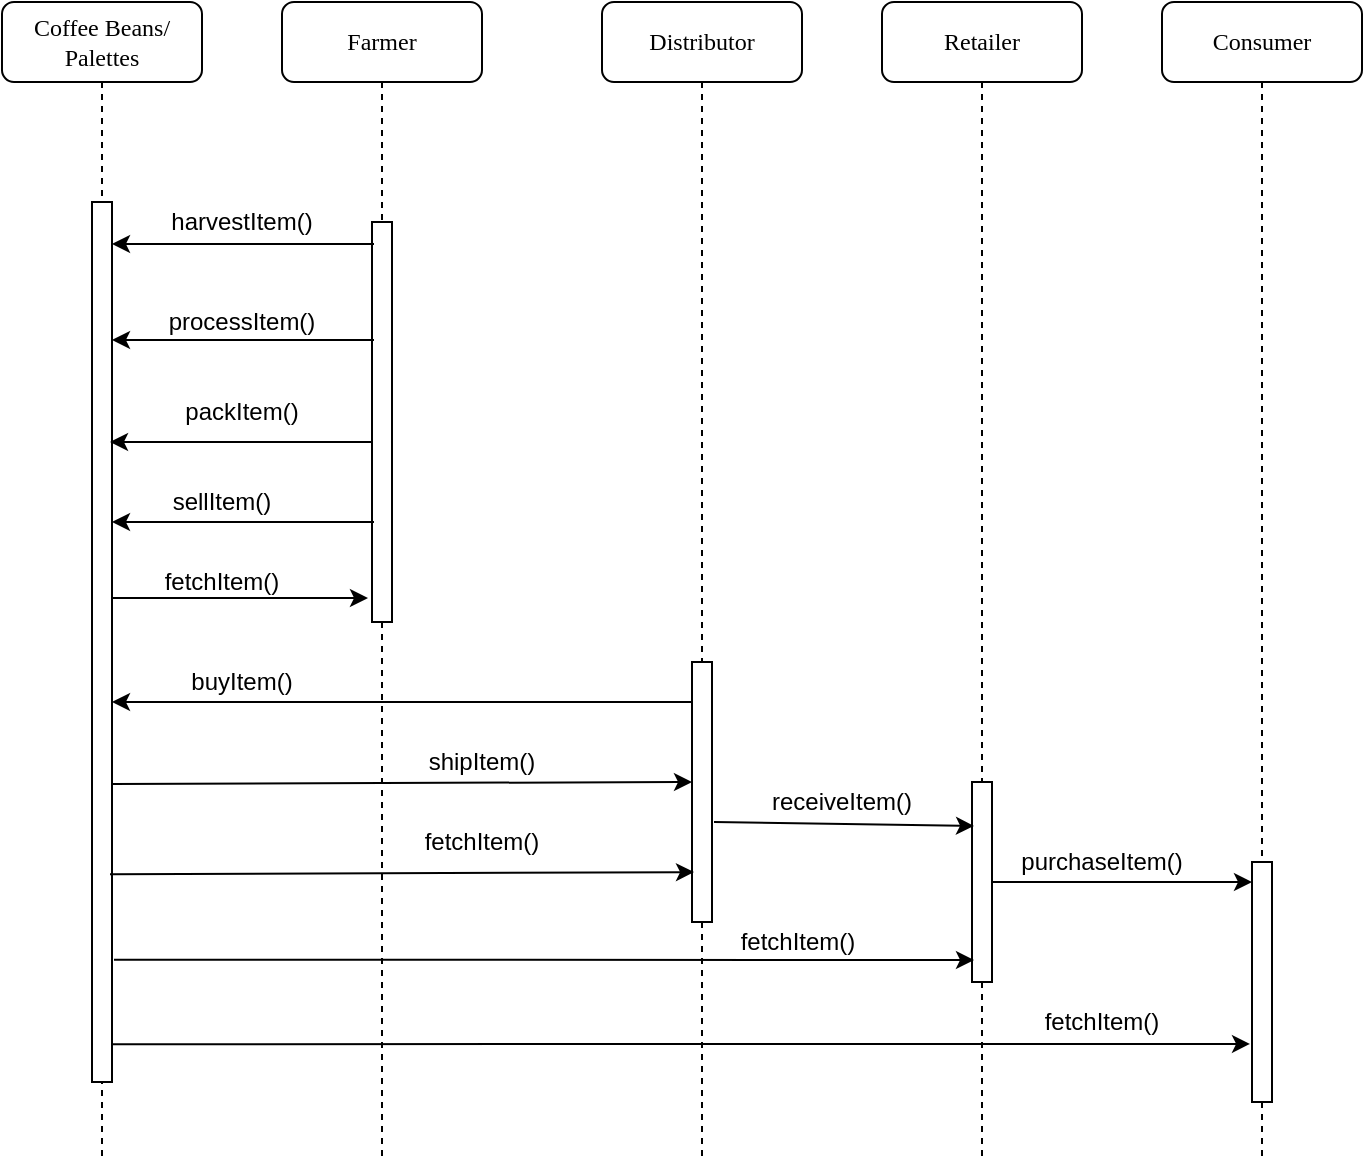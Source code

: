 <mxfile version="10.6.1" type="device"><diagram name="Page-1" id="13e1069c-82ec-6db2-03f1-153e76fe0fe0"><mxGraphModel dx="737" dy="429" grid="1" gridSize="10" guides="1" tooltips="1" connect="1" arrows="1" fold="1" page="1" pageScale="1" pageWidth="1100" pageHeight="850" background="#ffffff" math="0" shadow="0"><root><mxCell id="0"/><mxCell id="1" parent="0"/><mxCell id="7baba1c4bc27f4b0-2" value="Farmer" style="shape=umlLifeline;perimeter=lifelinePerimeter;whiteSpace=wrap;html=1;container=1;collapsible=0;recursiveResize=0;outlineConnect=0;rounded=1;shadow=0;comic=0;labelBackgroundColor=none;strokeColor=#000000;strokeWidth=1;fillColor=#FFFFFF;fontFamily=Verdana;fontSize=12;fontColor=#000000;align=center;" parent="1" vertex="1"><mxGeometry x="240" y="80" width="100" height="580" as="geometry"/></mxCell><mxCell id="7baba1c4bc27f4b0-10" value="" style="html=1;points=[];perimeter=orthogonalPerimeter;rounded=0;shadow=0;comic=0;labelBackgroundColor=none;strokeColor=#000000;strokeWidth=1;fillColor=#FFFFFF;fontFamily=Verdana;fontSize=12;fontColor=#000000;align=center;" parent="7baba1c4bc27f4b0-2" vertex="1"><mxGeometry x="45" y="110" width="10" height="200" as="geometry"/></mxCell><mxCell id="acBQnP3UPs0_NCP8_C-I-33" value="fetchItem()" style="text;html=1;strokeColor=none;fillColor=none;align=center;verticalAlign=middle;whiteSpace=wrap;rounded=0;" vertex="1" parent="7baba1c4bc27f4b0-2"><mxGeometry x="80" y="410" width="40" height="20" as="geometry"/></mxCell><mxCell id="7baba1c4bc27f4b0-3" value="Distributor" style="shape=umlLifeline;perimeter=lifelinePerimeter;whiteSpace=wrap;html=1;container=1;collapsible=0;recursiveResize=0;outlineConnect=0;rounded=1;shadow=0;comic=0;labelBackgroundColor=none;strokeColor=#000000;strokeWidth=1;fillColor=#FFFFFF;fontFamily=Verdana;fontSize=12;fontColor=#000000;align=center;" parent="1" vertex="1"><mxGeometry x="400" y="80" width="100" height="580" as="geometry"/></mxCell><mxCell id="7baba1c4bc27f4b0-13" value="" style="html=1;points=[];perimeter=orthogonalPerimeter;rounded=0;shadow=0;comic=0;labelBackgroundColor=none;strokeColor=#000000;strokeWidth=1;fillColor=#FFFFFF;fontFamily=Verdana;fontSize=12;fontColor=#000000;align=center;" parent="7baba1c4bc27f4b0-3" vertex="1"><mxGeometry x="45" y="330" width="10" height="130" as="geometry"/></mxCell><mxCell id="7baba1c4bc27f4b0-4" value="Retailer" style="shape=umlLifeline;perimeter=lifelinePerimeter;whiteSpace=wrap;html=1;container=1;collapsible=0;recursiveResize=0;outlineConnect=0;rounded=1;shadow=0;comic=0;labelBackgroundColor=none;strokeColor=#000000;strokeWidth=1;fillColor=#FFFFFF;fontFamily=Verdana;fontSize=12;fontColor=#000000;align=center;" parent="1" vertex="1"><mxGeometry x="540" y="80" width="100" height="580" as="geometry"/></mxCell><mxCell id="7baba1c4bc27f4b0-5" value="Consumer" style="shape=umlLifeline;perimeter=lifelinePerimeter;whiteSpace=wrap;html=1;container=1;collapsible=0;recursiveResize=0;outlineConnect=0;rounded=1;shadow=0;comic=0;labelBackgroundColor=none;strokeColor=#000000;strokeWidth=1;fillColor=#FFFFFF;fontFamily=Verdana;fontSize=12;fontColor=#000000;align=center;" parent="1" vertex="1"><mxGeometry x="680" y="80" width="100" height="580" as="geometry"/></mxCell><mxCell id="7baba1c4bc27f4b0-19" value="" style="html=1;points=[];perimeter=orthogonalPerimeter;rounded=0;shadow=0;comic=0;labelBackgroundColor=none;strokeColor=#000000;strokeWidth=1;fillColor=#FFFFFF;fontFamily=Verdana;fontSize=12;fontColor=#000000;align=center;" parent="7baba1c4bc27f4b0-5" vertex="1"><mxGeometry x="45" y="430" width="10" height="120" as="geometry"/></mxCell><mxCell id="7baba1c4bc27f4b0-8" value="Coffee Beans/ Palettes" style="shape=umlLifeline;perimeter=lifelinePerimeter;whiteSpace=wrap;html=1;container=1;collapsible=0;recursiveResize=0;outlineConnect=0;rounded=1;shadow=0;comic=0;labelBackgroundColor=none;strokeColor=#000000;strokeWidth=1;fillColor=#FFFFFF;fontFamily=Verdana;fontSize=12;fontColor=#000000;align=center;" parent="1" vertex="1"><mxGeometry x="100" y="80" width="100" height="580" as="geometry"/></mxCell><mxCell id="7baba1c4bc27f4b0-9" value="" style="html=1;points=[];perimeter=orthogonalPerimeter;rounded=0;shadow=0;comic=0;labelBackgroundColor=none;strokeColor=#000000;strokeWidth=1;fillColor=#FFFFFF;fontFamily=Verdana;fontSize=12;fontColor=#000000;align=center;" parent="7baba1c4bc27f4b0-8" vertex="1"><mxGeometry x="45" y="100" width="10" height="440" as="geometry"/></mxCell><mxCell id="7baba1c4bc27f4b0-16" value="" style="html=1;points=[];perimeter=orthogonalPerimeter;rounded=0;shadow=0;comic=0;labelBackgroundColor=none;strokeColor=#000000;strokeWidth=1;fillColor=#FFFFFF;fontFamily=Verdana;fontSize=12;fontColor=#000000;align=center;" parent="1" vertex="1"><mxGeometry x="585" y="470" width="10" height="100" as="geometry"/></mxCell><mxCell id="acBQnP3UPs0_NCP8_C-I-1" value="" style="endArrow=classic;html=1;" edge="1" parent="1"><mxGeometry width="50" height="50" relative="1" as="geometry"><mxPoint x="286" y="201" as="sourcePoint"/><mxPoint x="155" y="201" as="targetPoint"/></mxGeometry></mxCell><mxCell id="acBQnP3UPs0_NCP8_C-I-2" value="" style="endArrow=classic;html=1;" edge="1" parent="1"><mxGeometry width="50" height="50" relative="1" as="geometry"><mxPoint x="286" y="249" as="sourcePoint"/><mxPoint x="155" y="249" as="targetPoint"/></mxGeometry></mxCell><mxCell id="acBQnP3UPs0_NCP8_C-I-3" value="harvestItem()" style="text;html=1;strokeColor=none;fillColor=none;align=center;verticalAlign=middle;whiteSpace=wrap;rounded=0;" vertex="1" parent="1"><mxGeometry x="200" y="180" width="40" height="20" as="geometry"/></mxCell><mxCell id="acBQnP3UPs0_NCP8_C-I-4" value="" style="endArrow=classic;html=1;" edge="1" parent="1"><mxGeometry width="50" height="50" relative="1" as="geometry"><mxPoint x="285" y="300" as="sourcePoint"/><mxPoint x="154" y="300" as="targetPoint"/></mxGeometry></mxCell><mxCell id="acBQnP3UPs0_NCP8_C-I-5" value="processItem()" style="text;html=1;strokeColor=none;fillColor=none;align=center;verticalAlign=middle;whiteSpace=wrap;rounded=0;" vertex="1" parent="1"><mxGeometry x="200" y="230" width="40" height="20" as="geometry"/></mxCell><mxCell id="acBQnP3UPs0_NCP8_C-I-8" value="packItem()" style="text;html=1;strokeColor=none;fillColor=none;align=center;verticalAlign=middle;whiteSpace=wrap;rounded=0;" vertex="1" parent="1"><mxGeometry x="200" y="275" width="40" height="20" as="geometry"/></mxCell><mxCell id="acBQnP3UPs0_NCP8_C-I-11" value="sellItem()" style="text;html=1;strokeColor=none;fillColor=none;align=center;verticalAlign=middle;whiteSpace=wrap;rounded=0;" vertex="1" parent="1"><mxGeometry x="190" y="320" width="40" height="20" as="geometry"/></mxCell><mxCell id="acBQnP3UPs0_NCP8_C-I-12" value="" style="endArrow=classic;html=1;" edge="1" parent="1"><mxGeometry width="50" height="50" relative="1" as="geometry"><mxPoint x="286" y="340" as="sourcePoint"/><mxPoint x="155" y="340" as="targetPoint"/></mxGeometry></mxCell><mxCell id="acBQnP3UPs0_NCP8_C-I-15" value="" style="endArrow=classic;html=1;entryX=0.1;entryY=0.417;entryDx=0;entryDy=0;entryPerimeter=0;exitX=1.1;exitY=0.548;exitDx=0;exitDy=0;exitPerimeter=0;" edge="1" parent="1"><mxGeometry width="50" height="50" relative="1" as="geometry"><mxPoint x="155" y="471" as="sourcePoint"/><mxPoint x="445" y="470" as="targetPoint"/></mxGeometry></mxCell><mxCell id="acBQnP3UPs0_NCP8_C-I-16" value="shipItem()" style="text;html=1;strokeColor=none;fillColor=none;align=center;verticalAlign=middle;whiteSpace=wrap;rounded=0;" vertex="1" parent="1"><mxGeometry x="320" y="450" width="40" height="20" as="geometry"/></mxCell><mxCell id="acBQnP3UPs0_NCP8_C-I-19" value="" style="edgeStyle=orthogonalEdgeStyle;rounded=0;orthogonalLoop=1;jettySize=auto;html=1;" edge="1" parent="1" source="7baba1c4bc27f4b0-13"><mxGeometry relative="1" as="geometry"><mxPoint x="155" y="430" as="targetPoint"/><Array as="points"><mxPoint x="155" y="430"/></Array></mxGeometry></mxCell><mxCell id="acBQnP3UPs0_NCP8_C-I-22" value="" style="endArrow=classic;html=1;exitX=1.1;exitY=0.615;exitDx=0;exitDy=0;exitPerimeter=0;entryX=0.1;entryY=0.22;entryDx=0;entryDy=0;entryPerimeter=0;" edge="1" parent="1" source="7baba1c4bc27f4b0-13" target="7baba1c4bc27f4b0-16"><mxGeometry width="50" height="50" relative="1" as="geometry"><mxPoint x="460" y="490" as="sourcePoint"/><mxPoint x="590" y="490" as="targetPoint"/><Array as="points"/></mxGeometry></mxCell><mxCell id="acBQnP3UPs0_NCP8_C-I-23" value="receiveItem()" style="text;html=1;strokeColor=none;fillColor=none;align=center;verticalAlign=middle;whiteSpace=wrap;rounded=0;" vertex="1" parent="1"><mxGeometry x="500" y="470" width="40" height="20" as="geometry"/></mxCell><mxCell id="acBQnP3UPs0_NCP8_C-I-26" value="" style="endArrow=classic;html=1;exitX=0.9;exitY=0.8;exitDx=0;exitDy=0;exitPerimeter=0;entryX=-0.1;entryY=0.333;entryDx=0;entryDy=0;entryPerimeter=0;" edge="1" parent="1"><mxGeometry width="50" height="50" relative="1" as="geometry"><mxPoint x="595" y="520" as="sourcePoint"/><mxPoint x="725" y="520" as="targetPoint"/><Array as="points"/></mxGeometry></mxCell><mxCell id="acBQnP3UPs0_NCP8_C-I-27" value="purchaseItem()" style="text;html=1;strokeColor=none;fillColor=none;align=center;verticalAlign=middle;whiteSpace=wrap;rounded=0;" vertex="1" parent="1"><mxGeometry x="630" y="500" width="40" height="20" as="geometry"/></mxCell><mxCell id="acBQnP3UPs0_NCP8_C-I-28" value="" style="endArrow=classic;html=1;exitX=1;exitY=0.45;exitDx=0;exitDy=0;exitPerimeter=0;entryX=-0.2;entryY=0.94;entryDx=0;entryDy=0;entryPerimeter=0;" edge="1" parent="1" source="7baba1c4bc27f4b0-9" target="7baba1c4bc27f4b0-10"><mxGeometry width="50" height="50" relative="1" as="geometry"><mxPoint x="185" y="400" as="sourcePoint"/><mxPoint x="235" y="350" as="targetPoint"/></mxGeometry></mxCell><mxCell id="acBQnP3UPs0_NCP8_C-I-29" value="fetchItem()" style="text;html=1;strokeColor=none;fillColor=none;align=center;verticalAlign=middle;whiteSpace=wrap;rounded=0;" vertex="1" parent="1"><mxGeometry x="190" y="360" width="40" height="20" as="geometry"/></mxCell><mxCell id="acBQnP3UPs0_NCP8_C-I-30" value="" style="endArrow=classic;html=1;exitX=0.9;exitY=0.764;exitDx=0;exitDy=0;exitPerimeter=0;entryX=0.1;entryY=0.808;entryDx=0;entryDy=0;entryPerimeter=0;" edge="1" parent="1" source="7baba1c4bc27f4b0-9" target="7baba1c4bc27f4b0-13"><mxGeometry width="50" height="50" relative="1" as="geometry"><mxPoint x="215" y="565" as="sourcePoint"/><mxPoint x="265" y="515" as="targetPoint"/></mxGeometry></mxCell><mxCell id="acBQnP3UPs0_NCP8_C-I-31" value="" style="endArrow=classic;html=1;entryX=0.1;entryY=0.89;entryDx=0;entryDy=0;entryPerimeter=0;exitX=1.1;exitY=0.861;exitDx=0;exitDy=0;exitPerimeter=0;" edge="1" parent="1" source="7baba1c4bc27f4b0-9" target="7baba1c4bc27f4b0-16"><mxGeometry width="50" height="50" relative="1" as="geometry"><mxPoint x="160" y="560" as="sourcePoint"/><mxPoint x="333" y="560" as="targetPoint"/></mxGeometry></mxCell><mxCell id="acBQnP3UPs0_NCP8_C-I-32" value="" style="endArrow=classic;html=1;exitX=1;exitY=0.957;exitDx=0;exitDy=0;exitPerimeter=0;entryX=-0.1;entryY=0.758;entryDx=0;entryDy=0;entryPerimeter=0;" edge="1" parent="1" source="7baba1c4bc27f4b0-9" target="7baba1c4bc27f4b0-19"><mxGeometry width="50" height="50" relative="1" as="geometry"><mxPoint x="350" y="635" as="sourcePoint"/><mxPoint x="722" y="603" as="targetPoint"/></mxGeometry></mxCell><mxCell id="acBQnP3UPs0_NCP8_C-I-21" value="buyItem()" style="text;html=1;strokeColor=none;fillColor=none;align=center;verticalAlign=middle;whiteSpace=wrap;rounded=0;" vertex="1" parent="1"><mxGeometry x="200" y="410" width="40" height="20" as="geometry"/></mxCell><mxCell id="acBQnP3UPs0_NCP8_C-I-37" value="fetchItem()" style="text;html=1;strokeColor=none;fillColor=none;align=center;verticalAlign=middle;whiteSpace=wrap;rounded=0;" vertex="1" parent="1"><mxGeometry x="477.5" y="540" width="40" height="20" as="geometry"/></mxCell><mxCell id="acBQnP3UPs0_NCP8_C-I-39" value="fetchItem()" style="text;html=1;strokeColor=none;fillColor=none;align=center;verticalAlign=middle;whiteSpace=wrap;rounded=0;" vertex="1" parent="1"><mxGeometry x="630" y="580" width="40" height="20" as="geometry"/></mxCell></root></mxGraphModel></diagram></mxfile>